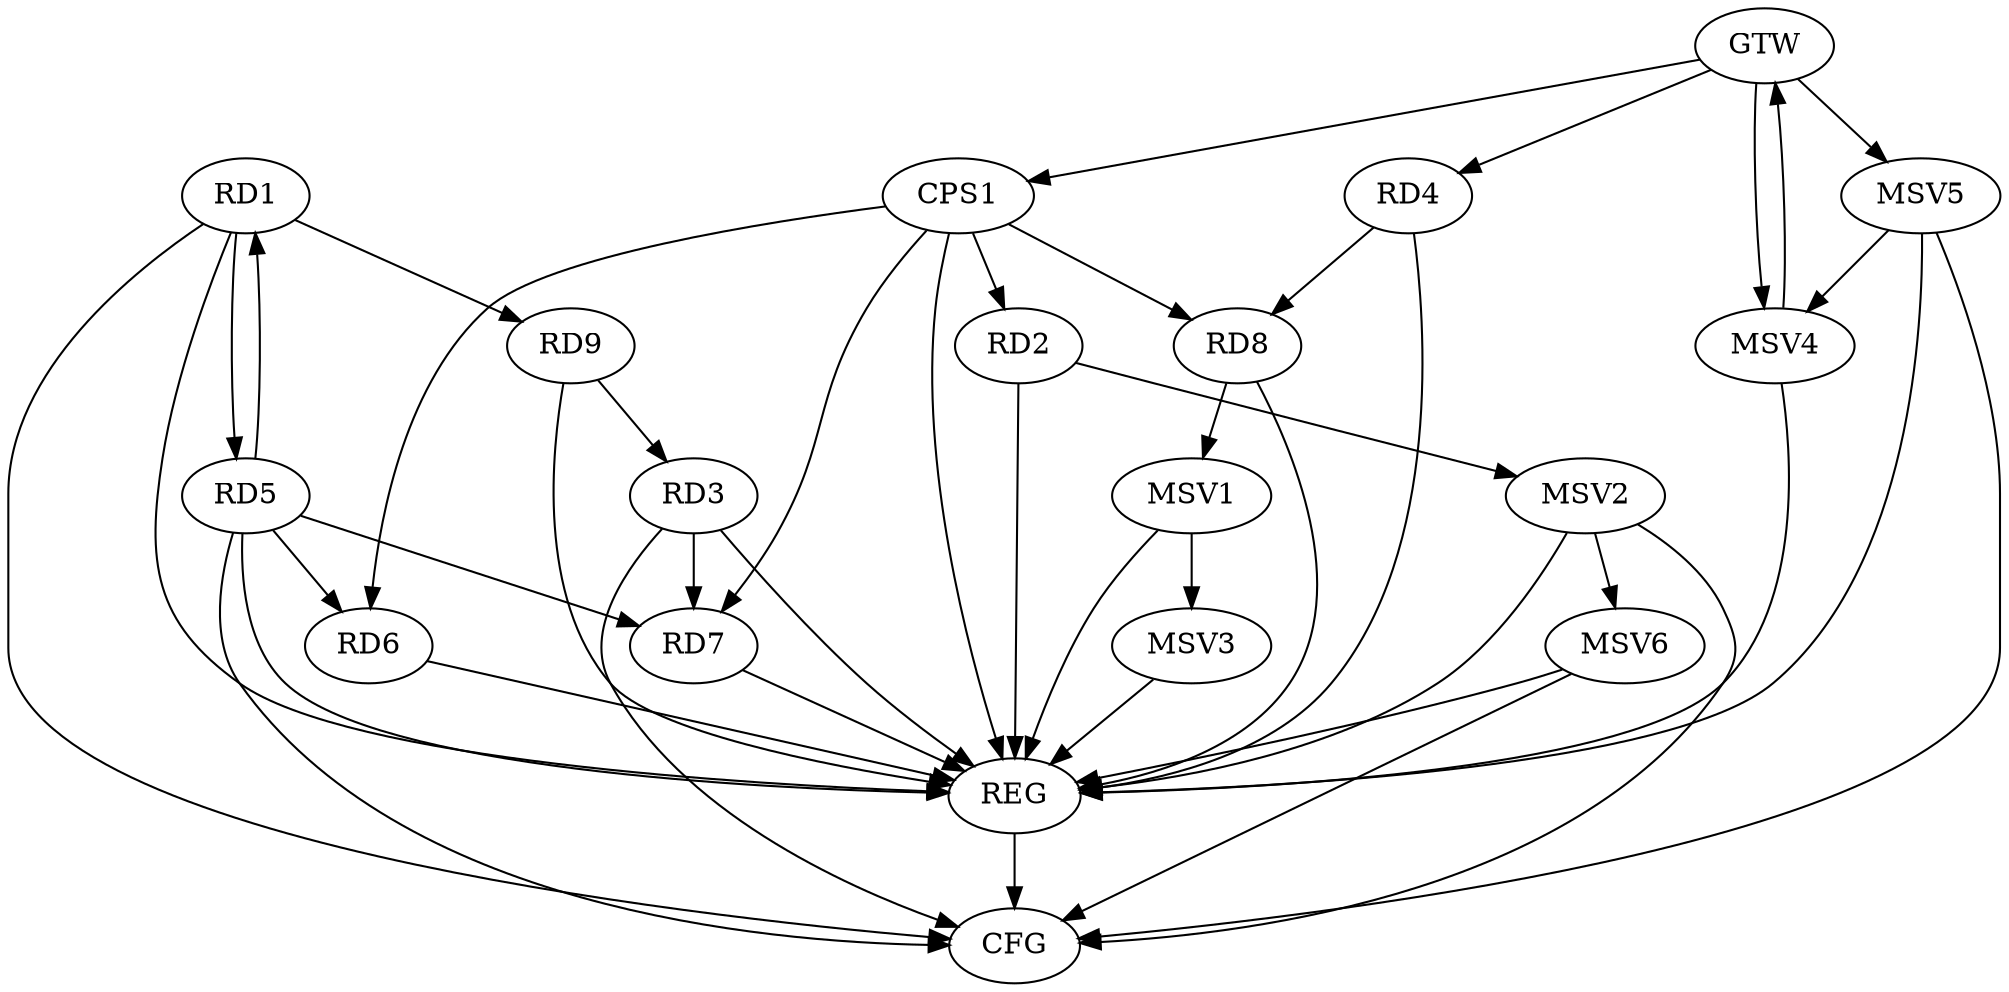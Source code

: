 strict digraph G {
  RD1 [ label="RD1" ];
  RD2 [ label="RD2" ];
  RD3 [ label="RD3" ];
  RD4 [ label="RD4" ];
  RD5 [ label="RD5" ];
  RD6 [ label="RD6" ];
  RD7 [ label="RD7" ];
  RD8 [ label="RD8" ];
  RD9 [ label="RD9" ];
  CPS1 [ label="CPS1" ];
  GTW [ label="GTW" ];
  REG [ label="REG" ];
  CFG [ label="CFG" ];
  MSV1 [ label="MSV1" ];
  MSV2 [ label="MSV2" ];
  MSV3 [ label="MSV3" ];
  MSV4 [ label="MSV4" ];
  MSV5 [ label="MSV5" ];
  MSV6 [ label="MSV6" ];
  RD1 -> RD5;
  RD5 -> RD1;
  RD1 -> RD9;
  RD3 -> RD7;
  RD9 -> RD3;
  RD4 -> RD8;
  RD5 -> RD6;
  RD5 -> RD7;
  CPS1 -> RD2;
  CPS1 -> RD6;
  CPS1 -> RD7;
  CPS1 -> RD8;
  GTW -> RD4;
  GTW -> CPS1;
  RD1 -> REG;
  RD2 -> REG;
  RD3 -> REG;
  RD4 -> REG;
  RD5 -> REG;
  RD6 -> REG;
  RD7 -> REG;
  RD8 -> REG;
  RD9 -> REG;
  CPS1 -> REG;
  RD1 -> CFG;
  RD5 -> CFG;
  RD3 -> CFG;
  REG -> CFG;
  RD8 -> MSV1;
  MSV1 -> REG;
  RD2 -> MSV2;
  MSV2 -> REG;
  MSV2 -> CFG;
  MSV1 -> MSV3;
  MSV3 -> REG;
  MSV4 -> GTW;
  GTW -> MSV4;
  MSV4 -> REG;
  MSV5 -> MSV4;
  GTW -> MSV5;
  MSV5 -> REG;
  MSV5 -> CFG;
  MSV2 -> MSV6;
  MSV6 -> REG;
  MSV6 -> CFG;
}
